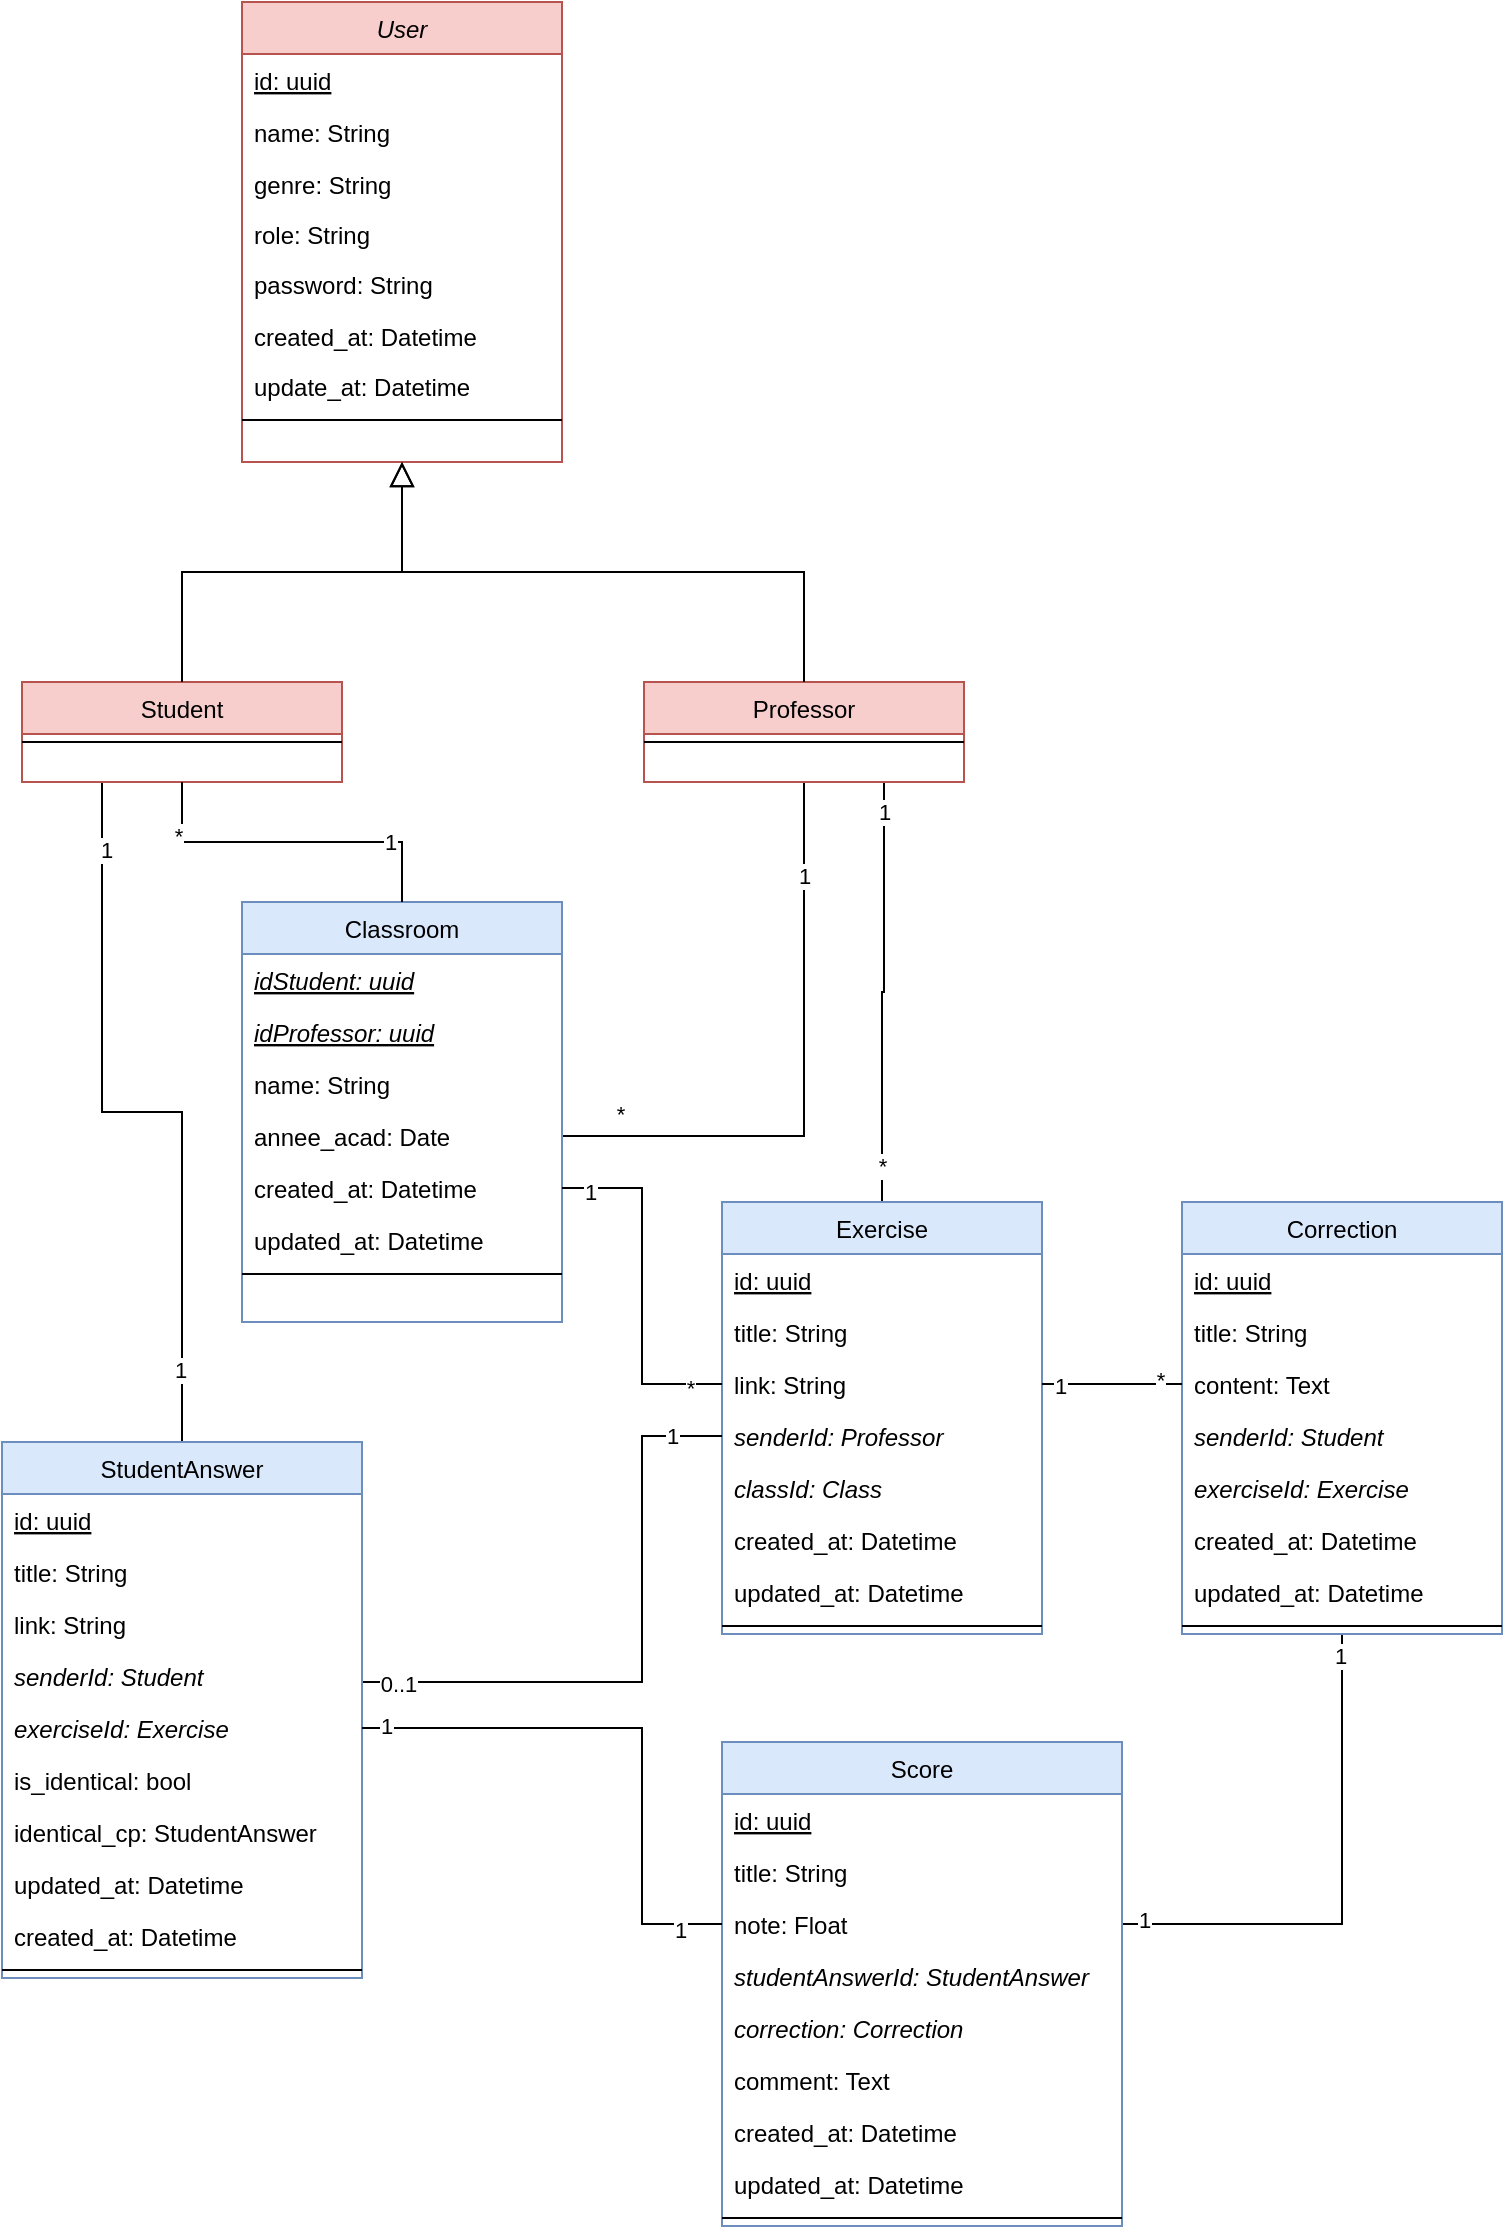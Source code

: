 <mxfile version="26.1.0">
  <diagram id="C5RBs43oDa-KdzZeNtuy" name="Page-1">
    <mxGraphModel dx="1434" dy="784" grid="1" gridSize="10" guides="1" tooltips="1" connect="1" arrows="1" fold="1" page="1" pageScale="1" pageWidth="827" pageHeight="1169" math="0" shadow="0">
      <root>
        <mxCell id="WIyWlLk6GJQsqaUBKTNV-0" />
        <mxCell id="WIyWlLk6GJQsqaUBKTNV-1" parent="WIyWlLk6GJQsqaUBKTNV-0" />
        <mxCell id="zkfFHV4jXpPFQw0GAbJ--0" value="User" style="swimlane;fontStyle=2;align=center;verticalAlign=top;childLayout=stackLayout;horizontal=1;startSize=26;horizontalStack=0;resizeParent=1;resizeLast=0;collapsible=1;marginBottom=0;rounded=0;shadow=0;strokeWidth=1;fillColor=#f8cecc;strokeColor=#b85450;" parent="WIyWlLk6GJQsqaUBKTNV-1" vertex="1">
          <mxGeometry x="159" y="20" width="160" height="230" as="geometry">
            <mxRectangle x="230" y="140" width="160" height="26" as="alternateBounds" />
          </mxGeometry>
        </mxCell>
        <mxCell id="zkfFHV4jXpPFQw0GAbJ--1" value="id: uuid" style="text;align=left;verticalAlign=top;spacingLeft=4;spacingRight=4;overflow=hidden;rotatable=0;points=[[0,0.5],[1,0.5]];portConstraint=eastwest;fontStyle=4" parent="zkfFHV4jXpPFQw0GAbJ--0" vertex="1">
          <mxGeometry y="26" width="160" height="26" as="geometry" />
        </mxCell>
        <mxCell id="GSAFhW5PHIJksps5YWDW-0" value="name: String" style="text;align=left;verticalAlign=top;spacingLeft=4;spacingRight=4;overflow=hidden;rotatable=0;points=[[0,0.5],[1,0.5]];portConstraint=eastwest;" parent="zkfFHV4jXpPFQw0GAbJ--0" vertex="1">
          <mxGeometry y="52" width="160" height="26" as="geometry" />
        </mxCell>
        <mxCell id="GSAFhW5PHIJksps5YWDW-1" value="genre: String" style="text;align=left;verticalAlign=top;spacingLeft=4;spacingRight=4;overflow=hidden;rotatable=0;points=[[0,0.5],[1,0.5]];portConstraint=eastwest;rounded=0;shadow=0;html=0;" parent="zkfFHV4jXpPFQw0GAbJ--0" vertex="1">
          <mxGeometry y="78" width="160" height="25" as="geometry" />
        </mxCell>
        <mxCell id="GSAFhW5PHIJksps5YWDW-2" value="role: String" style="text;align=left;verticalAlign=top;spacingLeft=4;spacingRight=4;overflow=hidden;rotatable=0;points=[[0,0.5],[1,0.5]];portConstraint=eastwest;rounded=0;shadow=0;html=0;" parent="zkfFHV4jXpPFQw0GAbJ--0" vertex="1">
          <mxGeometry y="103" width="160" height="25" as="geometry" />
        </mxCell>
        <mxCell id="GSAFhW5PHIJksps5YWDW-3" value="password: String" style="text;align=left;verticalAlign=top;spacingLeft=4;spacingRight=4;overflow=hidden;rotatable=0;points=[[0,0.5],[1,0.5]];portConstraint=eastwest;rounded=0;shadow=0;html=0;" parent="zkfFHV4jXpPFQw0GAbJ--0" vertex="1">
          <mxGeometry y="128" width="160" height="26" as="geometry" />
        </mxCell>
        <mxCell id="GSAFhW5PHIJksps5YWDW-4" value="created_at: Datetime" style="text;align=left;verticalAlign=top;spacingLeft=4;spacingRight=4;overflow=hidden;rotatable=0;points=[[0,0.5],[1,0.5]];portConstraint=eastwest;rounded=0;shadow=0;html=0;" parent="zkfFHV4jXpPFQw0GAbJ--0" vertex="1">
          <mxGeometry y="154" width="160" height="25" as="geometry" />
        </mxCell>
        <mxCell id="zkfFHV4jXpPFQw0GAbJ--3" value="update_at: Datetime" style="text;align=left;verticalAlign=top;spacingLeft=4;spacingRight=4;overflow=hidden;rotatable=0;points=[[0,0.5],[1,0.5]];portConstraint=eastwest;rounded=0;shadow=0;html=0;" parent="zkfFHV4jXpPFQw0GAbJ--0" vertex="1">
          <mxGeometry y="179" width="160" height="26" as="geometry" />
        </mxCell>
        <mxCell id="zkfFHV4jXpPFQw0GAbJ--4" value="" style="line;html=1;strokeWidth=1;align=left;verticalAlign=middle;spacingTop=-1;spacingLeft=3;spacingRight=3;rotatable=0;labelPosition=right;points=[];portConstraint=eastwest;" parent="zkfFHV4jXpPFQw0GAbJ--0" vertex="1">
          <mxGeometry y="205" width="160" height="8" as="geometry" />
        </mxCell>
        <mxCell id="uGVkLpLAQE_LrdhUWMVq-37" style="edgeStyle=orthogonalEdgeStyle;rounded=0;orthogonalLoop=1;jettySize=auto;html=1;exitX=0.25;exitY=1;exitDx=0;exitDy=0;entryX=0.5;entryY=0;entryDx=0;entryDy=0;endArrow=none;startFill=0;" parent="WIyWlLk6GJQsqaUBKTNV-1" source="zkfFHV4jXpPFQw0GAbJ--6" target="uGVkLpLAQE_LrdhUWMVq-20" edge="1">
          <mxGeometry relative="1" as="geometry" />
        </mxCell>
        <mxCell id="uGVkLpLAQE_LrdhUWMVq-39" value="1" style="edgeLabel;html=1;align=center;verticalAlign=middle;resizable=0;points=[];" parent="uGVkLpLAQE_LrdhUWMVq-37" vertex="1" connectable="0">
          <mxGeometry x="0.805" y="-1" relative="1" as="geometry">
            <mxPoint as="offset" />
          </mxGeometry>
        </mxCell>
        <mxCell id="uGVkLpLAQE_LrdhUWMVq-40" value="1" style="edgeLabel;html=1;align=center;verticalAlign=middle;resizable=0;points=[];" parent="uGVkLpLAQE_LrdhUWMVq-37" vertex="1" connectable="0">
          <mxGeometry x="-0.819" y="2" relative="1" as="geometry">
            <mxPoint as="offset" />
          </mxGeometry>
        </mxCell>
        <mxCell id="zkfFHV4jXpPFQw0GAbJ--6" value="Student" style="swimlane;fontStyle=0;align=center;verticalAlign=top;childLayout=stackLayout;horizontal=1;startSize=26;horizontalStack=0;resizeParent=1;resizeLast=0;collapsible=1;marginBottom=0;rounded=0;shadow=0;strokeWidth=1;fillColor=#f8cecc;strokeColor=#b85450;" parent="WIyWlLk6GJQsqaUBKTNV-1" vertex="1">
          <mxGeometry x="49" y="360" width="160" height="50" as="geometry">
            <mxRectangle x="130" y="380" width="160" height="26" as="alternateBounds" />
          </mxGeometry>
        </mxCell>
        <mxCell id="zkfFHV4jXpPFQw0GAbJ--9" value="" style="line;html=1;strokeWidth=1;align=left;verticalAlign=middle;spacingTop=-1;spacingLeft=3;spacingRight=3;rotatable=0;labelPosition=right;points=[];portConstraint=eastwest;" parent="zkfFHV4jXpPFQw0GAbJ--6" vertex="1">
          <mxGeometry y="26" width="160" height="8" as="geometry" />
        </mxCell>
        <mxCell id="zkfFHV4jXpPFQw0GAbJ--12" value="" style="endArrow=block;endSize=10;endFill=0;shadow=0;strokeWidth=1;rounded=0;curved=0;edgeStyle=elbowEdgeStyle;elbow=vertical;" parent="WIyWlLk6GJQsqaUBKTNV-1" source="zkfFHV4jXpPFQw0GAbJ--6" target="zkfFHV4jXpPFQw0GAbJ--0" edge="1">
          <mxGeometry width="160" relative="1" as="geometry">
            <mxPoint x="229" y="173" as="sourcePoint" />
            <mxPoint x="229" y="173" as="targetPoint" />
          </mxGeometry>
        </mxCell>
        <mxCell id="uGVkLpLAQE_LrdhUWMVq-3" style="edgeStyle=orthogonalEdgeStyle;rounded=0;orthogonalLoop=1;jettySize=auto;html=1;exitX=0.5;exitY=1;exitDx=0;exitDy=0;entryX=1;entryY=0.5;entryDx=0;entryDy=0;endArrow=none;startFill=0;" parent="WIyWlLk6GJQsqaUBKTNV-1" source="zkfFHV4jXpPFQw0GAbJ--13" target="GSAFhW5PHIJksps5YWDW-43" edge="1">
          <mxGeometry relative="1" as="geometry" />
        </mxCell>
        <mxCell id="uGVkLpLAQE_LrdhUWMVq-4" value="*" style="edgeLabel;html=1;align=center;verticalAlign=middle;resizable=0;points=[];" parent="uGVkLpLAQE_LrdhUWMVq-3" vertex="1" connectable="0">
          <mxGeometry x="0.688" y="1" relative="1" as="geometry">
            <mxPoint x="-18" y="-12" as="offset" />
          </mxGeometry>
        </mxCell>
        <mxCell id="uGVkLpLAQE_LrdhUWMVq-5" value="1" style="edgeLabel;html=1;align=center;verticalAlign=middle;resizable=0;points=[];" parent="uGVkLpLAQE_LrdhUWMVq-3" vertex="1" connectable="0">
          <mxGeometry x="-0.688" relative="1" as="geometry">
            <mxPoint as="offset" />
          </mxGeometry>
        </mxCell>
        <mxCell id="uGVkLpLAQE_LrdhUWMVq-32" style="edgeStyle=orthogonalEdgeStyle;rounded=0;orthogonalLoop=1;jettySize=auto;html=1;exitX=0.75;exitY=1;exitDx=0;exitDy=0;endArrow=none;startFill=0;" parent="WIyWlLk6GJQsqaUBKTNV-1" source="zkfFHV4jXpPFQw0GAbJ--13" target="GSAFhW5PHIJksps5YWDW-31" edge="1">
          <mxGeometry relative="1" as="geometry" />
        </mxCell>
        <mxCell id="uGVkLpLAQE_LrdhUWMVq-33" value="1" style="edgeLabel;html=1;align=center;verticalAlign=middle;resizable=0;points=[];" parent="uGVkLpLAQE_LrdhUWMVq-32" vertex="1" connectable="0">
          <mxGeometry x="-0.861" relative="1" as="geometry">
            <mxPoint as="offset" />
          </mxGeometry>
        </mxCell>
        <mxCell id="uGVkLpLAQE_LrdhUWMVq-34" value="*" style="edgeLabel;html=1;align=center;verticalAlign=middle;resizable=0;points=[];" parent="uGVkLpLAQE_LrdhUWMVq-32" vertex="1" connectable="0">
          <mxGeometry x="0.828" relative="1" as="geometry">
            <mxPoint as="offset" />
          </mxGeometry>
        </mxCell>
        <mxCell id="zkfFHV4jXpPFQw0GAbJ--13" value="Professor" style="swimlane;fontStyle=0;align=center;verticalAlign=top;childLayout=stackLayout;horizontal=1;startSize=26;horizontalStack=0;resizeParent=1;resizeLast=0;collapsible=1;marginBottom=0;rounded=0;shadow=0;strokeWidth=1;fillColor=#f8cecc;strokeColor=#b85450;" parent="WIyWlLk6GJQsqaUBKTNV-1" vertex="1">
          <mxGeometry x="360" y="360" width="160" height="50" as="geometry">
            <mxRectangle x="340" y="380" width="170" height="26" as="alternateBounds" />
          </mxGeometry>
        </mxCell>
        <mxCell id="zkfFHV4jXpPFQw0GAbJ--15" value="" style="line;html=1;strokeWidth=1;align=left;verticalAlign=middle;spacingTop=-1;spacingLeft=3;spacingRight=3;rotatable=0;labelPosition=right;points=[];portConstraint=eastwest;" parent="zkfFHV4jXpPFQw0GAbJ--13" vertex="1">
          <mxGeometry y="26" width="160" height="8" as="geometry" />
        </mxCell>
        <mxCell id="zkfFHV4jXpPFQw0GAbJ--16" value="" style="endArrow=block;endSize=10;endFill=0;shadow=0;strokeWidth=1;rounded=0;curved=0;edgeStyle=elbowEdgeStyle;elbow=vertical;" parent="WIyWlLk6GJQsqaUBKTNV-1" source="zkfFHV4jXpPFQw0GAbJ--13" target="zkfFHV4jXpPFQw0GAbJ--0" edge="1">
          <mxGeometry width="160" relative="1" as="geometry">
            <mxPoint x="239" y="343" as="sourcePoint" />
            <mxPoint x="339" y="241" as="targetPoint" />
          </mxGeometry>
        </mxCell>
        <mxCell id="GSAFhW5PHIJksps5YWDW-23" value="Classroom" style="swimlane;fontStyle=0;align=center;verticalAlign=top;childLayout=stackLayout;horizontal=1;startSize=26;horizontalStack=0;resizeParent=1;resizeLast=0;collapsible=1;marginBottom=0;rounded=0;shadow=0;strokeWidth=1;fillColor=#dae8fc;strokeColor=#6c8ebf;" parent="WIyWlLk6GJQsqaUBKTNV-1" vertex="1">
          <mxGeometry x="159" y="470" width="160" height="210" as="geometry">
            <mxRectangle x="130" y="380" width="160" height="26" as="alternateBounds" />
          </mxGeometry>
        </mxCell>
        <mxCell id="GSAFhW5PHIJksps5YWDW-30" value="idStudent: uuid" style="text;align=left;verticalAlign=top;spacingLeft=4;spacingRight=4;overflow=hidden;rotatable=0;points=[[0,0.5],[1,0.5]];portConstraint=eastwest;fontStyle=6" parent="GSAFhW5PHIJksps5YWDW-23" vertex="1">
          <mxGeometry y="26" width="160" height="26" as="geometry" />
        </mxCell>
        <mxCell id="uGVkLpLAQE_LrdhUWMVq-2" value="idProfessor: uuid" style="text;align=left;verticalAlign=top;spacingLeft=4;spacingRight=4;overflow=hidden;rotatable=0;points=[[0,0.5],[1,0.5]];portConstraint=eastwest;fontStyle=6" parent="GSAFhW5PHIJksps5YWDW-23" vertex="1">
          <mxGeometry y="52" width="160" height="26" as="geometry" />
        </mxCell>
        <mxCell id="GSAFhW5PHIJksps5YWDW-24" value="name: String" style="text;align=left;verticalAlign=top;spacingLeft=4;spacingRight=4;overflow=hidden;rotatable=0;points=[[0,0.5],[1,0.5]];portConstraint=eastwest;" parent="GSAFhW5PHIJksps5YWDW-23" vertex="1">
          <mxGeometry y="78" width="160" height="26" as="geometry" />
        </mxCell>
        <mxCell id="GSAFhW5PHIJksps5YWDW-43" value="annee_acad: Date" style="text;align=left;verticalAlign=top;spacingLeft=4;spacingRight=4;overflow=hidden;rotatable=0;points=[[0,0.5],[1,0.5]];portConstraint=eastwest;fontStyle=0" parent="GSAFhW5PHIJksps5YWDW-23" vertex="1">
          <mxGeometry y="104" width="160" height="26" as="geometry" />
        </mxCell>
        <mxCell id="GSAFhW5PHIJksps5YWDW-42" value="created_at: Datetime" style="text;align=left;verticalAlign=top;spacingLeft=4;spacingRight=4;overflow=hidden;rotatable=0;points=[[0,0.5],[1,0.5]];portConstraint=eastwest;rounded=0;shadow=0;html=0;" parent="GSAFhW5PHIJksps5YWDW-23" vertex="1">
          <mxGeometry y="130" width="160" height="26" as="geometry" />
        </mxCell>
        <mxCell id="GSAFhW5PHIJksps5YWDW-25" value="updated_at: Datetime" style="text;align=left;verticalAlign=top;spacingLeft=4;spacingRight=4;overflow=hidden;rotatable=0;points=[[0,0.5],[1,0.5]];portConstraint=eastwest;rounded=0;shadow=0;html=0;" parent="GSAFhW5PHIJksps5YWDW-23" vertex="1">
          <mxGeometry y="156" width="160" height="26" as="geometry" />
        </mxCell>
        <mxCell id="GSAFhW5PHIJksps5YWDW-26" value="" style="line;html=1;strokeWidth=1;align=left;verticalAlign=middle;spacingTop=-1;spacingLeft=3;spacingRight=3;rotatable=0;labelPosition=right;points=[];portConstraint=eastwest;" parent="GSAFhW5PHIJksps5YWDW-23" vertex="1">
          <mxGeometry y="182" width="160" height="8" as="geometry" />
        </mxCell>
        <mxCell id="GSAFhW5PHIJksps5YWDW-31" value="Exercise" style="swimlane;fontStyle=0;align=center;verticalAlign=top;childLayout=stackLayout;horizontal=1;startSize=26;horizontalStack=0;resizeParent=1;resizeLast=0;collapsible=1;marginBottom=0;rounded=0;shadow=0;strokeWidth=1;fillColor=#dae8fc;strokeColor=#6c8ebf;" parent="WIyWlLk6GJQsqaUBKTNV-1" vertex="1">
          <mxGeometry x="399" y="620" width="160" height="216" as="geometry">
            <mxRectangle x="550" y="140" width="160" height="26" as="alternateBounds" />
          </mxGeometry>
        </mxCell>
        <mxCell id="GSAFhW5PHIJksps5YWDW-32" value="id: uuid" style="text;align=left;verticalAlign=top;spacingLeft=4;spacingRight=4;overflow=hidden;rotatable=0;points=[[0,0.5],[1,0.5]];portConstraint=eastwest;fontStyle=4" parent="GSAFhW5PHIJksps5YWDW-31" vertex="1">
          <mxGeometry y="26" width="160" height="26" as="geometry" />
        </mxCell>
        <mxCell id="GSAFhW5PHIJksps5YWDW-33" value="title: String" style="text;align=left;verticalAlign=top;spacingLeft=4;spacingRight=4;overflow=hidden;rotatable=0;points=[[0,0.5],[1,0.5]];portConstraint=eastwest;rounded=0;shadow=0;html=0;" parent="GSAFhW5PHIJksps5YWDW-31" vertex="1">
          <mxGeometry y="52" width="160" height="26" as="geometry" />
        </mxCell>
        <mxCell id="GSAFhW5PHIJksps5YWDW-34" value="link: String" style="text;align=left;verticalAlign=top;spacingLeft=4;spacingRight=4;overflow=hidden;rotatable=0;points=[[0,0.5],[1,0.5]];portConstraint=eastwest;rounded=0;shadow=0;html=0;" parent="GSAFhW5PHIJksps5YWDW-31" vertex="1">
          <mxGeometry y="78" width="160" height="26" as="geometry" />
        </mxCell>
        <mxCell id="GSAFhW5PHIJksps5YWDW-36" value="senderId: Professor" style="text;align=left;verticalAlign=top;spacingLeft=4;spacingRight=4;overflow=hidden;rotatable=0;points=[[0,0.5],[1,0.5]];portConstraint=eastwest;rounded=0;shadow=0;html=0;fontStyle=2" parent="GSAFhW5PHIJksps5YWDW-31" vertex="1">
          <mxGeometry y="104" width="160" height="26" as="geometry" />
        </mxCell>
        <mxCell id="GSAFhW5PHIJksps5YWDW-37" value="classId: Class" style="text;align=left;verticalAlign=top;spacingLeft=4;spacingRight=4;overflow=hidden;rotatable=0;points=[[0,0.5],[1,0.5]];portConstraint=eastwest;rounded=0;shadow=0;html=0;fontStyle=2" parent="GSAFhW5PHIJksps5YWDW-31" vertex="1">
          <mxGeometry y="130" width="160" height="26" as="geometry" />
        </mxCell>
        <mxCell id="GSAFhW5PHIJksps5YWDW-38" value="created_at: Datetime" style="text;align=left;verticalAlign=top;spacingLeft=4;spacingRight=4;overflow=hidden;rotatable=0;points=[[0,0.5],[1,0.5]];portConstraint=eastwest;rounded=0;shadow=0;html=0;" parent="GSAFhW5PHIJksps5YWDW-31" vertex="1">
          <mxGeometry y="156" width="160" height="26" as="geometry" />
        </mxCell>
        <mxCell id="9E5MPBDISUgU1GdUAmhP-3" value="updated_at: Datetime" style="text;align=left;verticalAlign=top;spacingLeft=4;spacingRight=4;overflow=hidden;rotatable=0;points=[[0,0.5],[1,0.5]];portConstraint=eastwest;rounded=0;shadow=0;html=0;" parent="GSAFhW5PHIJksps5YWDW-31" vertex="1">
          <mxGeometry y="182" width="160" height="26" as="geometry" />
        </mxCell>
        <mxCell id="GSAFhW5PHIJksps5YWDW-39" value="" style="line;html=1;strokeWidth=1;align=left;verticalAlign=middle;spacingTop=-1;spacingLeft=3;spacingRight=3;rotatable=0;labelPosition=right;points=[];portConstraint=eastwest;" parent="GSAFhW5PHIJksps5YWDW-31" vertex="1">
          <mxGeometry y="208" width="160" height="8" as="geometry" />
        </mxCell>
        <mxCell id="uGVkLpLAQE_LrdhUWMVq-17" style="edgeStyle=orthogonalEdgeStyle;rounded=0;orthogonalLoop=1;jettySize=auto;html=1;entryX=0.5;entryY=1;entryDx=0;entryDy=0;endArrow=none;startFill=0;exitX=0.5;exitY=0;exitDx=0;exitDy=0;" parent="WIyWlLk6GJQsqaUBKTNV-1" source="GSAFhW5PHIJksps5YWDW-23" target="zkfFHV4jXpPFQw0GAbJ--6" edge="1">
          <mxGeometry relative="1" as="geometry">
            <mxPoint x="208" y="660" as="sourcePoint" />
            <mxPoint x="207.72" y="568.598" as="targetPoint" />
          </mxGeometry>
        </mxCell>
        <mxCell id="uGVkLpLAQE_LrdhUWMVq-18" value="1" style="edgeLabel;html=1;align=center;verticalAlign=middle;resizable=0;points=[];" parent="uGVkLpLAQE_LrdhUWMVq-17" vertex="1" connectable="0">
          <mxGeometry x="-0.573" relative="1" as="geometry">
            <mxPoint as="offset" />
          </mxGeometry>
        </mxCell>
        <mxCell id="uGVkLpLAQE_LrdhUWMVq-19" value="*" style="edgeLabel;html=1;align=center;verticalAlign=middle;resizable=0;points=[];" parent="uGVkLpLAQE_LrdhUWMVq-17" vertex="1" connectable="0">
          <mxGeometry x="0.68" y="2" relative="1" as="geometry">
            <mxPoint as="offset" />
          </mxGeometry>
        </mxCell>
        <mxCell id="uGVkLpLAQE_LrdhUWMVq-38" style="edgeStyle=orthogonalEdgeStyle;rounded=0;orthogonalLoop=1;jettySize=auto;html=1;entryX=0;entryY=0.5;entryDx=0;entryDy=0;endArrow=none;startFill=0;" parent="WIyWlLk6GJQsqaUBKTNV-1" source="uGVkLpLAQE_LrdhUWMVq-20" target="GSAFhW5PHIJksps5YWDW-36" edge="1">
          <mxGeometry relative="1" as="geometry">
            <Array as="points">
              <mxPoint x="359" y="860" />
              <mxPoint x="359" y="737" />
            </Array>
          </mxGeometry>
        </mxCell>
        <mxCell id="uGVkLpLAQE_LrdhUWMVq-41" value="0..1" style="edgeLabel;html=1;align=center;verticalAlign=middle;resizable=0;points=[];" parent="uGVkLpLAQE_LrdhUWMVq-38" vertex="1" connectable="0">
          <mxGeometry x="-0.88" y="-1" relative="1" as="geometry">
            <mxPoint as="offset" />
          </mxGeometry>
        </mxCell>
        <mxCell id="uGVkLpLAQE_LrdhUWMVq-42" value="1" style="edgeLabel;html=1;align=center;verticalAlign=middle;resizable=0;points=[];" parent="uGVkLpLAQE_LrdhUWMVq-38" vertex="1" connectable="0">
          <mxGeometry x="0.832" relative="1" as="geometry">
            <mxPoint as="offset" />
          </mxGeometry>
        </mxCell>
        <mxCell id="uGVkLpLAQE_LrdhUWMVq-20" value="StudentAnswer" style="swimlane;fontStyle=0;align=center;verticalAlign=top;childLayout=stackLayout;horizontal=1;startSize=26;horizontalStack=0;resizeParent=1;resizeLast=0;collapsible=1;marginBottom=0;rounded=0;shadow=0;strokeWidth=1;fillColor=#dae8fc;strokeColor=#6c8ebf;" parent="WIyWlLk6GJQsqaUBKTNV-1" vertex="1">
          <mxGeometry x="39" y="740" width="180" height="268" as="geometry">
            <mxRectangle x="550" y="140" width="160" height="26" as="alternateBounds" />
          </mxGeometry>
        </mxCell>
        <mxCell id="uGVkLpLAQE_LrdhUWMVq-21" value="id: uuid" style="text;align=left;verticalAlign=top;spacingLeft=4;spacingRight=4;overflow=hidden;rotatable=0;points=[[0,0.5],[1,0.5]];portConstraint=eastwest;fontStyle=4" parent="uGVkLpLAQE_LrdhUWMVq-20" vertex="1">
          <mxGeometry y="26" width="180" height="26" as="geometry" />
        </mxCell>
        <mxCell id="uGVkLpLAQE_LrdhUWMVq-22" value="title: String" style="text;align=left;verticalAlign=top;spacingLeft=4;spacingRight=4;overflow=hidden;rotatable=0;points=[[0,0.5],[1,0.5]];portConstraint=eastwest;rounded=0;shadow=0;html=0;" parent="uGVkLpLAQE_LrdhUWMVq-20" vertex="1">
          <mxGeometry y="52" width="180" height="26" as="geometry" />
        </mxCell>
        <mxCell id="uGVkLpLAQE_LrdhUWMVq-23" value="link: String" style="text;align=left;verticalAlign=top;spacingLeft=4;spacingRight=4;overflow=hidden;rotatable=0;points=[[0,0.5],[1,0.5]];portConstraint=eastwest;rounded=0;shadow=0;html=0;" parent="uGVkLpLAQE_LrdhUWMVq-20" vertex="1">
          <mxGeometry y="78" width="180" height="26" as="geometry" />
        </mxCell>
        <mxCell id="uGVkLpLAQE_LrdhUWMVq-25" value="senderId: Student" style="text;align=left;verticalAlign=top;spacingLeft=4;spacingRight=4;overflow=hidden;rotatable=0;points=[[0,0.5],[1,0.5]];portConstraint=eastwest;rounded=0;shadow=0;html=0;fontStyle=2" parent="uGVkLpLAQE_LrdhUWMVq-20" vertex="1">
          <mxGeometry y="104" width="180" height="26" as="geometry" />
        </mxCell>
        <mxCell id="uGVkLpLAQE_LrdhUWMVq-26" value="exerciseId: Exercise" style="text;align=left;verticalAlign=top;spacingLeft=4;spacingRight=4;overflow=hidden;rotatable=0;points=[[0,0.5],[1,0.5]];portConstraint=eastwest;rounded=0;shadow=0;html=0;fontStyle=2" parent="uGVkLpLAQE_LrdhUWMVq-20" vertex="1">
          <mxGeometry y="130" width="180" height="26" as="geometry" />
        </mxCell>
        <mxCell id="uGVkLpLAQE_LrdhUWMVq-27" value="is_identical: bool" style="text;align=left;verticalAlign=top;spacingLeft=4;spacingRight=4;overflow=hidden;rotatable=0;points=[[0,0.5],[1,0.5]];portConstraint=eastwest;rounded=0;shadow=0;html=0;" parent="uGVkLpLAQE_LrdhUWMVq-20" vertex="1">
          <mxGeometry y="156" width="180" height="26" as="geometry" />
        </mxCell>
        <mxCell id="9E5MPBDISUgU1GdUAmhP-2" value="identical_cp: StudentAnswer" style="text;align=left;verticalAlign=top;spacingLeft=4;spacingRight=4;overflow=hidden;rotatable=0;points=[[0,0.5],[1,0.5]];portConstraint=eastwest;rounded=0;shadow=0;html=0;" parent="uGVkLpLAQE_LrdhUWMVq-20" vertex="1">
          <mxGeometry y="182" width="180" height="26" as="geometry" />
        </mxCell>
        <mxCell id="9E5MPBDISUgU1GdUAmhP-1" value="updated_at: Datetime" style="text;align=left;verticalAlign=top;spacingLeft=4;spacingRight=4;overflow=hidden;rotatable=0;points=[[0,0.5],[1,0.5]];portConstraint=eastwest;rounded=0;shadow=0;html=0;" parent="uGVkLpLAQE_LrdhUWMVq-20" vertex="1">
          <mxGeometry y="208" width="180" height="26" as="geometry" />
        </mxCell>
        <mxCell id="9E5MPBDISUgU1GdUAmhP-0" value="created_at: Datetime" style="text;align=left;verticalAlign=top;spacingLeft=4;spacingRight=4;overflow=hidden;rotatable=0;points=[[0,0.5],[1,0.5]];portConstraint=eastwest;rounded=0;shadow=0;html=0;" parent="uGVkLpLAQE_LrdhUWMVq-20" vertex="1">
          <mxGeometry y="234" width="180" height="26" as="geometry" />
        </mxCell>
        <mxCell id="uGVkLpLAQE_LrdhUWMVq-28" value="" style="line;html=1;strokeWidth=1;align=left;verticalAlign=middle;spacingTop=-1;spacingLeft=3;spacingRight=3;rotatable=0;labelPosition=right;points=[];portConstraint=eastwest;" parent="uGVkLpLAQE_LrdhUWMVq-20" vertex="1">
          <mxGeometry y="260" width="180" height="8" as="geometry" />
        </mxCell>
        <mxCell id="uGVkLpLAQE_LrdhUWMVq-31" style="edgeStyle=orthogonalEdgeStyle;rounded=0;orthogonalLoop=1;jettySize=auto;html=1;exitX=0;exitY=0.5;exitDx=0;exitDy=0;entryX=1;entryY=0.5;entryDx=0;entryDy=0;endArrow=none;startFill=0;" parent="WIyWlLk6GJQsqaUBKTNV-1" source="GSAFhW5PHIJksps5YWDW-34" target="GSAFhW5PHIJksps5YWDW-42" edge="1">
          <mxGeometry relative="1" as="geometry">
            <mxPoint x="459" y="857" as="sourcePoint" />
          </mxGeometry>
        </mxCell>
        <mxCell id="uGVkLpLAQE_LrdhUWMVq-35" value="*" style="edgeLabel;html=1;align=center;verticalAlign=middle;resizable=0;points=[];" parent="uGVkLpLAQE_LrdhUWMVq-31" vertex="1" connectable="0">
          <mxGeometry x="-0.822" y="2" relative="1" as="geometry">
            <mxPoint as="offset" />
          </mxGeometry>
        </mxCell>
        <mxCell id="uGVkLpLAQE_LrdhUWMVq-36" value="1" style="edgeLabel;html=1;align=center;verticalAlign=middle;resizable=0;points=[];" parent="uGVkLpLAQE_LrdhUWMVq-31" vertex="1" connectable="0">
          <mxGeometry x="0.844" y="2" relative="1" as="geometry">
            <mxPoint as="offset" />
          </mxGeometry>
        </mxCell>
        <mxCell id="uGVkLpLAQE_LrdhUWMVq-63" style="edgeStyle=orthogonalEdgeStyle;rounded=0;orthogonalLoop=1;jettySize=auto;html=1;exitX=0.5;exitY=1;exitDx=0;exitDy=0;entryX=1;entryY=0.5;entryDx=0;entryDy=0;endArrow=none;startFill=0;" parent="WIyWlLk6GJQsqaUBKTNV-1" source="uGVkLpLAQE_LrdhUWMVq-43" target="uGVkLpLAQE_LrdhUWMVq-57" edge="1">
          <mxGeometry relative="1" as="geometry" />
        </mxCell>
        <mxCell id="uGVkLpLAQE_LrdhUWMVq-66" value="1" style="edgeLabel;html=1;align=center;verticalAlign=middle;resizable=0;points=[];" parent="uGVkLpLAQE_LrdhUWMVq-63" vertex="1" connectable="0">
          <mxGeometry x="0.917" y="-2" relative="1" as="geometry">
            <mxPoint as="offset" />
          </mxGeometry>
        </mxCell>
        <mxCell id="uGVkLpLAQE_LrdhUWMVq-67" value="1" style="edgeLabel;html=1;align=center;verticalAlign=middle;resizable=0;points=[];" parent="uGVkLpLAQE_LrdhUWMVq-63" vertex="1" connectable="0">
          <mxGeometry x="-0.918" y="-1" relative="1" as="geometry">
            <mxPoint as="offset" />
          </mxGeometry>
        </mxCell>
        <mxCell id="uGVkLpLAQE_LrdhUWMVq-43" value="Correction" style="swimlane;fontStyle=0;align=center;verticalAlign=top;childLayout=stackLayout;horizontal=1;startSize=26;horizontalStack=0;resizeParent=1;resizeLast=0;collapsible=1;marginBottom=0;rounded=0;shadow=0;strokeWidth=1;fillColor=#dae8fc;strokeColor=#6c8ebf;" parent="WIyWlLk6GJQsqaUBKTNV-1" vertex="1">
          <mxGeometry x="629" y="620" width="160" height="216" as="geometry">
            <mxRectangle x="550" y="140" width="160" height="26" as="alternateBounds" />
          </mxGeometry>
        </mxCell>
        <mxCell id="uGVkLpLAQE_LrdhUWMVq-44" value="id: uuid" style="text;align=left;verticalAlign=top;spacingLeft=4;spacingRight=4;overflow=hidden;rotatable=0;points=[[0,0.5],[1,0.5]];portConstraint=eastwest;fontStyle=4" parent="uGVkLpLAQE_LrdhUWMVq-43" vertex="1">
          <mxGeometry y="26" width="160" height="26" as="geometry" />
        </mxCell>
        <mxCell id="uGVkLpLAQE_LrdhUWMVq-45" value="title: String" style="text;align=left;verticalAlign=top;spacingLeft=4;spacingRight=4;overflow=hidden;rotatable=0;points=[[0,0.5],[1,0.5]];portConstraint=eastwest;rounded=0;shadow=0;html=0;" parent="uGVkLpLAQE_LrdhUWMVq-43" vertex="1">
          <mxGeometry y="52" width="160" height="26" as="geometry" />
        </mxCell>
        <mxCell id="uGVkLpLAQE_LrdhUWMVq-46" value="content: Text" style="text;align=left;verticalAlign=top;spacingLeft=4;spacingRight=4;overflow=hidden;rotatable=0;points=[[0,0.5],[1,0.5]];portConstraint=eastwest;rounded=0;shadow=0;html=0;" parent="uGVkLpLAQE_LrdhUWMVq-43" vertex="1">
          <mxGeometry y="78" width="160" height="26" as="geometry" />
        </mxCell>
        <mxCell id="uGVkLpLAQE_LrdhUWMVq-47" value="senderId: Student" style="text;align=left;verticalAlign=top;spacingLeft=4;spacingRight=4;overflow=hidden;rotatable=0;points=[[0,0.5],[1,0.5]];portConstraint=eastwest;rounded=0;shadow=0;html=0;fontStyle=2" parent="uGVkLpLAQE_LrdhUWMVq-43" vertex="1">
          <mxGeometry y="104" width="160" height="26" as="geometry" />
        </mxCell>
        <mxCell id="uGVkLpLAQE_LrdhUWMVq-48" value="exerciseId: Exercise" style="text;align=left;verticalAlign=top;spacingLeft=4;spacingRight=4;overflow=hidden;rotatable=0;points=[[0,0.5],[1,0.5]];portConstraint=eastwest;rounded=0;shadow=0;html=0;fontStyle=2" parent="uGVkLpLAQE_LrdhUWMVq-43" vertex="1">
          <mxGeometry y="130" width="160" height="26" as="geometry" />
        </mxCell>
        <mxCell id="uGVkLpLAQE_LrdhUWMVq-49" value="created_at: Datetime" style="text;align=left;verticalAlign=top;spacingLeft=4;spacingRight=4;overflow=hidden;rotatable=0;points=[[0,0.5],[1,0.5]];portConstraint=eastwest;rounded=0;shadow=0;html=0;" parent="uGVkLpLAQE_LrdhUWMVq-43" vertex="1">
          <mxGeometry y="156" width="160" height="26" as="geometry" />
        </mxCell>
        <mxCell id="9E5MPBDISUgU1GdUAmhP-6" value="updated_at: Datetime" style="text;align=left;verticalAlign=top;spacingLeft=4;spacingRight=4;overflow=hidden;rotatable=0;points=[[0,0.5],[1,0.5]];portConstraint=eastwest;rounded=0;shadow=0;html=0;" parent="uGVkLpLAQE_LrdhUWMVq-43" vertex="1">
          <mxGeometry y="182" width="160" height="26" as="geometry" />
        </mxCell>
        <mxCell id="uGVkLpLAQE_LrdhUWMVq-50" value="" style="line;html=1;strokeWidth=1;align=left;verticalAlign=middle;spacingTop=-1;spacingLeft=3;spacingRight=3;rotatable=0;labelPosition=right;points=[];portConstraint=eastwest;" parent="uGVkLpLAQE_LrdhUWMVq-43" vertex="1">
          <mxGeometry y="208" width="160" height="8" as="geometry" />
        </mxCell>
        <mxCell id="uGVkLpLAQE_LrdhUWMVq-51" style="edgeStyle=orthogonalEdgeStyle;rounded=0;orthogonalLoop=1;jettySize=auto;html=1;exitX=1;exitY=0.5;exitDx=0;exitDy=0;entryX=0;entryY=0.5;entryDx=0;entryDy=0;endArrow=none;startFill=0;" parent="WIyWlLk6GJQsqaUBKTNV-1" source="GSAFhW5PHIJksps5YWDW-34" target="uGVkLpLAQE_LrdhUWMVq-46" edge="1">
          <mxGeometry relative="1" as="geometry" />
        </mxCell>
        <mxCell id="uGVkLpLAQE_LrdhUWMVq-52" value="*" style="edgeLabel;html=1;align=center;verticalAlign=middle;resizable=0;points=[];" parent="uGVkLpLAQE_LrdhUWMVq-51" vertex="1" connectable="0">
          <mxGeometry x="0.691" y="2" relative="1" as="geometry">
            <mxPoint as="offset" />
          </mxGeometry>
        </mxCell>
        <mxCell id="uGVkLpLAQE_LrdhUWMVq-53" value="1" style="edgeLabel;html=1;align=center;verticalAlign=middle;resizable=0;points=[];" parent="uGVkLpLAQE_LrdhUWMVq-51" vertex="1" connectable="0">
          <mxGeometry x="-0.764" y="-1" relative="1" as="geometry">
            <mxPoint as="offset" />
          </mxGeometry>
        </mxCell>
        <mxCell id="uGVkLpLAQE_LrdhUWMVq-54" value="Score" style="swimlane;fontStyle=0;align=center;verticalAlign=top;childLayout=stackLayout;horizontal=1;startSize=26;horizontalStack=0;resizeParent=1;resizeLast=0;collapsible=1;marginBottom=0;rounded=0;shadow=0;strokeWidth=1;fillColor=#dae8fc;strokeColor=#6c8ebf;" parent="WIyWlLk6GJQsqaUBKTNV-1" vertex="1">
          <mxGeometry x="399" y="890" width="200" height="242" as="geometry">
            <mxRectangle x="550" y="140" width="160" height="26" as="alternateBounds" />
          </mxGeometry>
        </mxCell>
        <mxCell id="uGVkLpLAQE_LrdhUWMVq-55" value="id: uuid" style="text;align=left;verticalAlign=top;spacingLeft=4;spacingRight=4;overflow=hidden;rotatable=0;points=[[0,0.5],[1,0.5]];portConstraint=eastwest;fontStyle=4" parent="uGVkLpLAQE_LrdhUWMVq-54" vertex="1">
          <mxGeometry y="26" width="200" height="26" as="geometry" />
        </mxCell>
        <mxCell id="uGVkLpLAQE_LrdhUWMVq-56" value="title: String" style="text;align=left;verticalAlign=top;spacingLeft=4;spacingRight=4;overflow=hidden;rotatable=0;points=[[0,0.5],[1,0.5]];portConstraint=eastwest;rounded=0;shadow=0;html=0;" parent="uGVkLpLAQE_LrdhUWMVq-54" vertex="1">
          <mxGeometry y="52" width="200" height="26" as="geometry" />
        </mxCell>
        <mxCell id="uGVkLpLAQE_LrdhUWMVq-57" value="note: Float" style="text;align=left;verticalAlign=top;spacingLeft=4;spacingRight=4;overflow=hidden;rotatable=0;points=[[0,0.5],[1,0.5]];portConstraint=eastwest;rounded=0;shadow=0;html=0;" parent="uGVkLpLAQE_LrdhUWMVq-54" vertex="1">
          <mxGeometry y="78" width="200" height="26" as="geometry" />
        </mxCell>
        <mxCell id="uGVkLpLAQE_LrdhUWMVq-58" value="studentAnswerId: StudentAnswer" style="text;align=left;verticalAlign=top;spacingLeft=4;spacingRight=4;overflow=hidden;rotatable=0;points=[[0,0.5],[1,0.5]];portConstraint=eastwest;rounded=0;shadow=0;html=0;fontStyle=2" parent="uGVkLpLAQE_LrdhUWMVq-54" vertex="1">
          <mxGeometry y="104" width="200" height="26" as="geometry" />
        </mxCell>
        <mxCell id="uGVkLpLAQE_LrdhUWMVq-59" value="correction: Correction" style="text;align=left;verticalAlign=top;spacingLeft=4;spacingRight=4;overflow=hidden;rotatable=0;points=[[0,0.5],[1,0.5]];portConstraint=eastwest;rounded=0;shadow=0;html=0;fontStyle=2" parent="uGVkLpLAQE_LrdhUWMVq-54" vertex="1">
          <mxGeometry y="130" width="200" height="26" as="geometry" />
        </mxCell>
        <mxCell id="uGVkLpLAQE_LrdhUWMVq-60" value="comment: Text" style="text;align=left;verticalAlign=top;spacingLeft=4;spacingRight=4;overflow=hidden;rotatable=0;points=[[0,0.5],[1,0.5]];portConstraint=eastwest;rounded=0;shadow=0;html=0;" parent="uGVkLpLAQE_LrdhUWMVq-54" vertex="1">
          <mxGeometry y="156" width="200" height="26" as="geometry" />
        </mxCell>
        <mxCell id="9E5MPBDISUgU1GdUAmhP-5" value="created_at: Datetime" style="text;align=left;verticalAlign=top;spacingLeft=4;spacingRight=4;overflow=hidden;rotatable=0;points=[[0,0.5],[1,0.5]];portConstraint=eastwest;rounded=0;shadow=0;html=0;" parent="uGVkLpLAQE_LrdhUWMVq-54" vertex="1">
          <mxGeometry y="182" width="200" height="26" as="geometry" />
        </mxCell>
        <mxCell id="9E5MPBDISUgU1GdUAmhP-4" value="updated_at: Datetime" style="text;align=left;verticalAlign=top;spacingLeft=4;spacingRight=4;overflow=hidden;rotatable=0;points=[[0,0.5],[1,0.5]];portConstraint=eastwest;rounded=0;shadow=0;html=0;" parent="uGVkLpLAQE_LrdhUWMVq-54" vertex="1">
          <mxGeometry y="208" width="200" height="26" as="geometry" />
        </mxCell>
        <mxCell id="uGVkLpLAQE_LrdhUWMVq-61" value="" style="line;html=1;strokeWidth=1;align=left;verticalAlign=middle;spacingTop=-1;spacingLeft=3;spacingRight=3;rotatable=0;labelPosition=right;points=[];portConstraint=eastwest;" parent="uGVkLpLAQE_LrdhUWMVq-54" vertex="1">
          <mxGeometry y="234" width="200" height="8" as="geometry" />
        </mxCell>
        <mxCell id="uGVkLpLAQE_LrdhUWMVq-62" style="edgeStyle=orthogonalEdgeStyle;rounded=0;orthogonalLoop=1;jettySize=auto;html=1;exitX=1;exitY=0.5;exitDx=0;exitDy=0;entryX=0;entryY=0.5;entryDx=0;entryDy=0;endArrow=none;startFill=0;" parent="WIyWlLk6GJQsqaUBKTNV-1" source="uGVkLpLAQE_LrdhUWMVq-26" target="uGVkLpLAQE_LrdhUWMVq-57" edge="1">
          <mxGeometry relative="1" as="geometry">
            <Array as="points">
              <mxPoint x="359" y="883" />
              <mxPoint x="359" y="981" />
            </Array>
          </mxGeometry>
        </mxCell>
        <mxCell id="uGVkLpLAQE_LrdhUWMVq-64" value="1" style="edgeLabel;html=1;align=center;verticalAlign=middle;resizable=0;points=[];" parent="uGVkLpLAQE_LrdhUWMVq-62" vertex="1" connectable="0">
          <mxGeometry x="-0.919" y="1" relative="1" as="geometry">
            <mxPoint as="offset" />
          </mxGeometry>
        </mxCell>
        <mxCell id="uGVkLpLAQE_LrdhUWMVq-65" value="1" style="edgeLabel;html=1;align=center;verticalAlign=middle;resizable=0;points=[];" parent="uGVkLpLAQE_LrdhUWMVq-62" vertex="1" connectable="0">
          <mxGeometry x="0.845" y="-3" relative="1" as="geometry">
            <mxPoint as="offset" />
          </mxGeometry>
        </mxCell>
      </root>
    </mxGraphModel>
  </diagram>
</mxfile>

